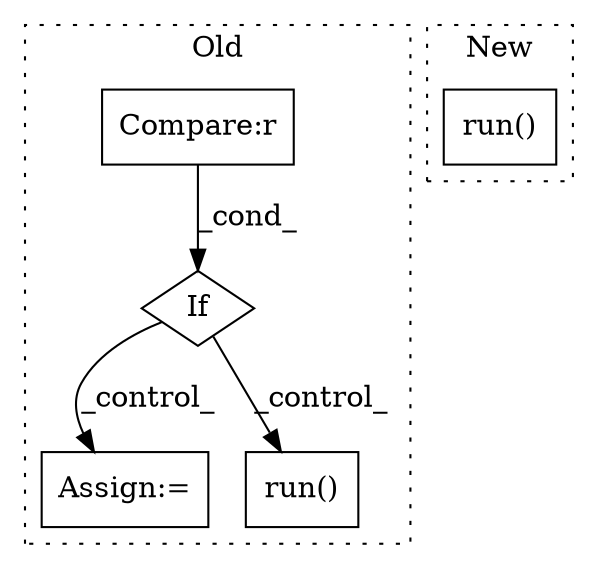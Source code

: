 digraph G {
subgraph cluster0 {
1 [label="If" a="96" s="7585" l="3" shape="diamond"];
3 [label="Compare:r" a="40" s="7588" l="37" shape="box"];
4 [label="Assign:=" a="68" s="7762" l="3" shape="box"];
5 [label="run()" a="75" s="7663,7729" l="27,1" shape="box"];
label = "Old";
style="dotted";
}
subgraph cluster1 {
2 [label="run()" a="75" s="7251,7303" l="21,1" shape="box"];
label = "New";
style="dotted";
}
1 -> 4 [label="_control_"];
1 -> 5 [label="_control_"];
3 -> 1 [label="_cond_"];
}